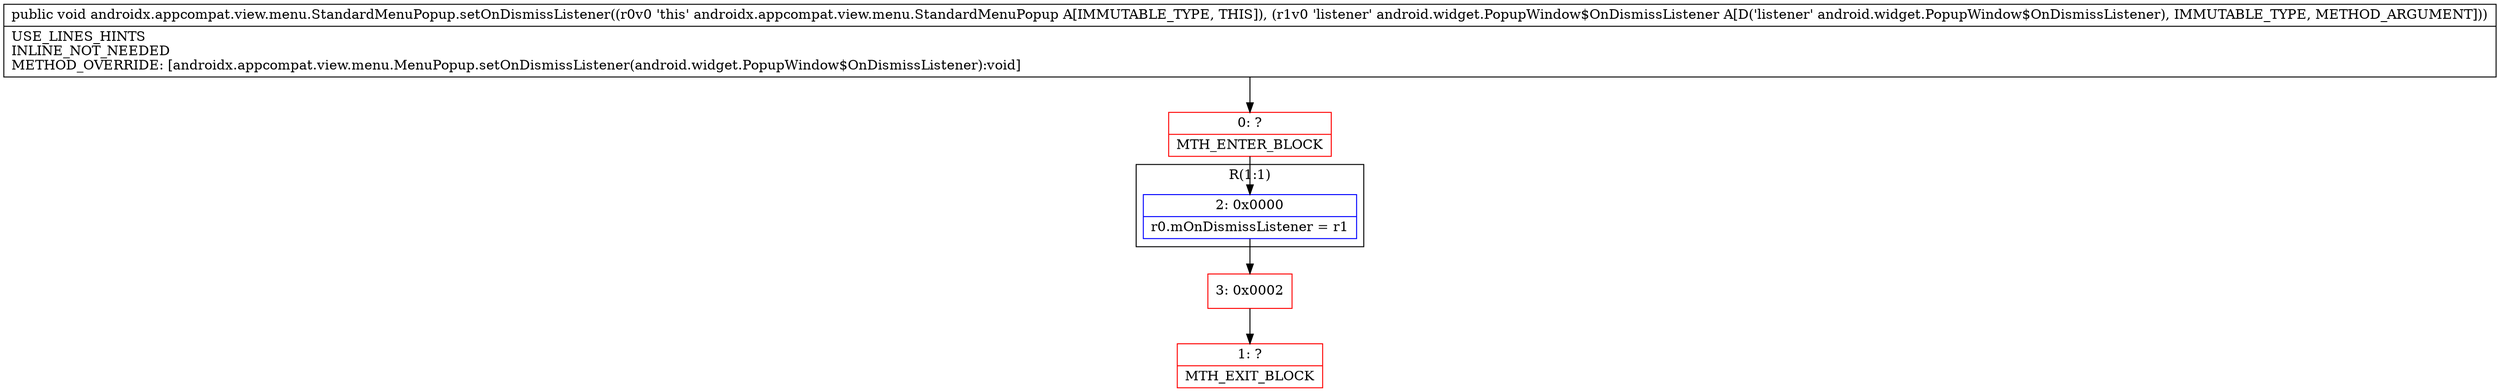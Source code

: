 digraph "CFG forandroidx.appcompat.view.menu.StandardMenuPopup.setOnDismissListener(Landroid\/widget\/PopupWindow$OnDismissListener;)V" {
subgraph cluster_Region_1593281913 {
label = "R(1:1)";
node [shape=record,color=blue];
Node_2 [shape=record,label="{2\:\ 0x0000|r0.mOnDismissListener = r1\l}"];
}
Node_0 [shape=record,color=red,label="{0\:\ ?|MTH_ENTER_BLOCK\l}"];
Node_3 [shape=record,color=red,label="{3\:\ 0x0002}"];
Node_1 [shape=record,color=red,label="{1\:\ ?|MTH_EXIT_BLOCK\l}"];
MethodNode[shape=record,label="{public void androidx.appcompat.view.menu.StandardMenuPopup.setOnDismissListener((r0v0 'this' androidx.appcompat.view.menu.StandardMenuPopup A[IMMUTABLE_TYPE, THIS]), (r1v0 'listener' android.widget.PopupWindow$OnDismissListener A[D('listener' android.widget.PopupWindow$OnDismissListener), IMMUTABLE_TYPE, METHOD_ARGUMENT]))  | USE_LINES_HINTS\lINLINE_NOT_NEEDED\lMETHOD_OVERRIDE: [androidx.appcompat.view.menu.MenuPopup.setOnDismissListener(android.widget.PopupWindow$OnDismissListener):void]\l}"];
MethodNode -> Node_0;Node_2 -> Node_3;
Node_0 -> Node_2;
Node_3 -> Node_1;
}

